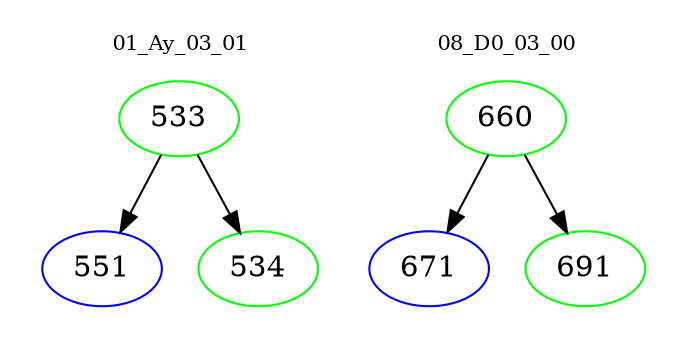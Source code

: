 digraph{
subgraph cluster_0 {
color = white
label = "01_Ay_03_01";
fontsize=10;
T0_533 [label="533", color="green"]
T0_533 -> T0_551 [color="black"]
T0_551 [label="551", color="blue"]
T0_533 -> T0_534 [color="black"]
T0_534 [label="534", color="green"]
}
subgraph cluster_1 {
color = white
label = "08_D0_03_00";
fontsize=10;
T1_660 [label="660", color="green"]
T1_660 -> T1_671 [color="black"]
T1_671 [label="671", color="blue"]
T1_660 -> T1_691 [color="black"]
T1_691 [label="691", color="green"]
}
}
